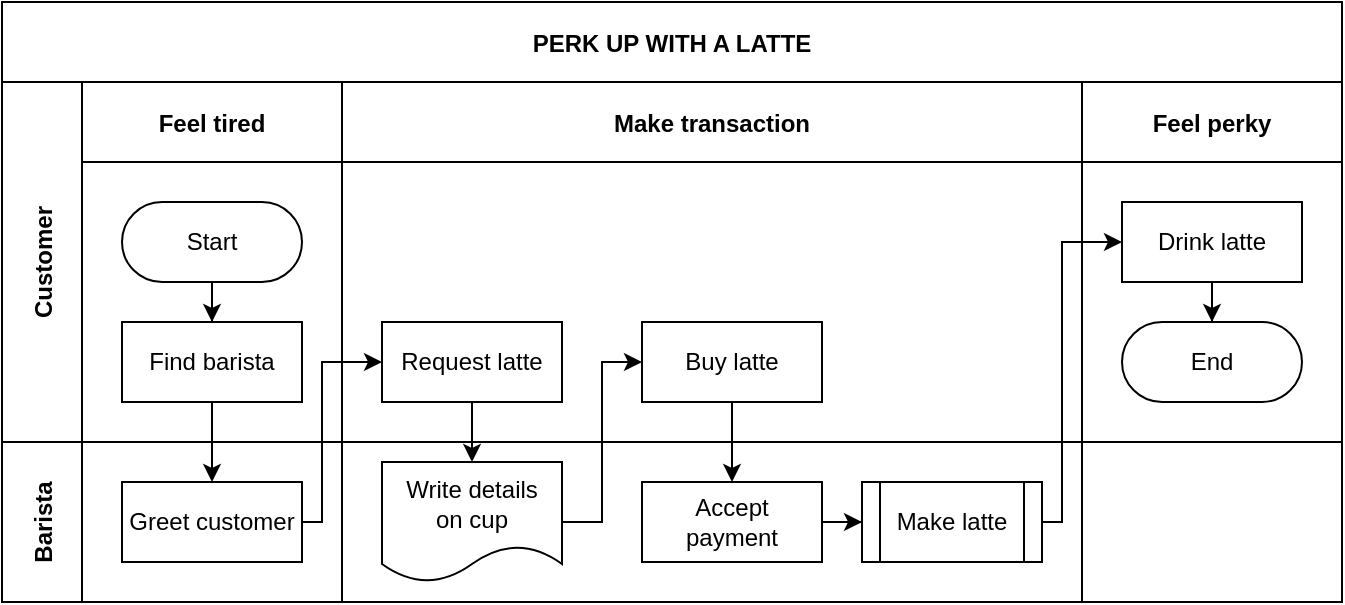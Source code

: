 <mxfile version="16.2.4" type="github" pages="6">
  <diagram id="kgpKYQtTHZ0yAKxKKP6v" name="Page-1">
    <mxGraphModel dx="946" dy="536" grid="1" gridSize="10" guides="1" tooltips="1" connect="1" arrows="1" fold="1" page="1" pageScale="1" pageWidth="850" pageHeight="1100" math="0" shadow="0">
      <root>
        <mxCell id="0" />
        <mxCell id="1" parent="0" />
        <mxCell id="3nuBFxr9cyL0pnOWT2aG-1" value="PERK UP WITH A LATTE" style="shape=table;childLayout=tableLayout;startSize=40;collapsible=0;recursiveResize=0;expand=0;fillColor=none;fontStyle=1" parent="1" vertex="1">
          <mxGeometry x="100" y="70" width="670" height="300" as="geometry" />
        </mxCell>
        <mxCell id="3nuBFxr9cyL0pnOWT2aG-2" value="" style="edgeStyle=orthogonalEdgeStyle;rounded=0;orthogonalLoop=1;jettySize=auto;html=1;" parent="3nuBFxr9cyL0pnOWT2aG-1" source="3nuBFxr9cyL0pnOWT2aG-7" target="3nuBFxr9cyL0pnOWT2aG-17" edge="1">
          <mxGeometry relative="1" as="geometry" />
        </mxCell>
        <mxCell id="3nuBFxr9cyL0pnOWT2aG-3" value="Customer" style="shape=tableRow;horizontal=0;swimlaneHead=0;swimlaneBody=0;top=0;left=0;bottom=0;right=0;fillColor=none;points=[[0,0.5],[1,0.5]];portConstraint=eastwest;startSize=40;collapsible=0;recursiveResize=0;expand=0;fontStyle=1;" parent="3nuBFxr9cyL0pnOWT2aG-1" vertex="1">
          <mxGeometry y="40" width="670" height="180" as="geometry" />
        </mxCell>
        <mxCell id="3nuBFxr9cyL0pnOWT2aG-4" value="Feel tired" style="swimlane;swimlaneHead=0;swimlaneBody=0;connectable=0;fillColor=none;startSize=40;collapsible=0;recursiveResize=0;expand=0;fontStyle=1;" parent="3nuBFxr9cyL0pnOWT2aG-3" vertex="1">
          <mxGeometry x="40" width="130" height="180" as="geometry" />
        </mxCell>
        <mxCell id="3nuBFxr9cyL0pnOWT2aG-5" style="edgeStyle=orthogonalEdgeStyle;rounded=0;orthogonalLoop=1;jettySize=auto;html=1;" parent="3nuBFxr9cyL0pnOWT2aG-4" source="3nuBFxr9cyL0pnOWT2aG-6" target="3nuBFxr9cyL0pnOWT2aG-7" edge="1">
          <mxGeometry relative="1" as="geometry" />
        </mxCell>
        <mxCell id="3nuBFxr9cyL0pnOWT2aG-6" value="Start" style="rounded=1;whiteSpace=wrap;html=1;arcSize=50;" parent="3nuBFxr9cyL0pnOWT2aG-4" vertex="1">
          <mxGeometry x="20" y="60" width="90" height="40" as="geometry" />
        </mxCell>
        <mxCell id="3nuBFxr9cyL0pnOWT2aG-7" value="Find barista" style="rounded=0;whiteSpace=wrap;html=1;" parent="3nuBFxr9cyL0pnOWT2aG-4" vertex="1">
          <mxGeometry x="20" y="120" width="90" height="40" as="geometry" />
        </mxCell>
        <mxCell id="3nuBFxr9cyL0pnOWT2aG-8" value="Make transaction" style="swimlane;swimlaneHead=0;swimlaneBody=0;connectable=0;fillColor=none;startSize=40;collapsible=0;recursiveResize=0;expand=0;fontStyle=1;" parent="3nuBFxr9cyL0pnOWT2aG-3" vertex="1">
          <mxGeometry x="170" width="370" height="180" as="geometry" />
        </mxCell>
        <mxCell id="3nuBFxr9cyL0pnOWT2aG-9" value="Request latte" style="rounded=0;whiteSpace=wrap;html=1;" parent="3nuBFxr9cyL0pnOWT2aG-8" vertex="1">
          <mxGeometry x="20" y="120" width="90" height="40" as="geometry" />
        </mxCell>
        <mxCell id="3nuBFxr9cyL0pnOWT2aG-10" value="Buy latte" style="rounded=0;whiteSpace=wrap;html=1;" parent="3nuBFxr9cyL0pnOWT2aG-8" vertex="1">
          <mxGeometry x="150" y="120" width="90" height="40" as="geometry" />
        </mxCell>
        <mxCell id="3nuBFxr9cyL0pnOWT2aG-11" value="Feel perky" style="swimlane;swimlaneHead=0;swimlaneBody=0;connectable=0;fillColor=none;startSize=40;collapsible=0;recursiveResize=0;expand=0;fontStyle=1;" parent="3nuBFxr9cyL0pnOWT2aG-3" vertex="1">
          <mxGeometry x="540" width="130" height="180" as="geometry" />
        </mxCell>
        <mxCell id="3nuBFxr9cyL0pnOWT2aG-12" style="edgeStyle=orthogonalEdgeStyle;rounded=0;orthogonalLoop=1;jettySize=auto;html=1;" parent="3nuBFxr9cyL0pnOWT2aG-11" source="3nuBFxr9cyL0pnOWT2aG-13" target="3nuBFxr9cyL0pnOWT2aG-14" edge="1">
          <mxGeometry relative="1" as="geometry" />
        </mxCell>
        <mxCell id="3nuBFxr9cyL0pnOWT2aG-13" value="Drink latte" style="rounded=0;whiteSpace=wrap;html=1;" parent="3nuBFxr9cyL0pnOWT2aG-11" vertex="1">
          <mxGeometry x="20" y="60" width="90" height="40" as="geometry" />
        </mxCell>
        <mxCell id="3nuBFxr9cyL0pnOWT2aG-14" value="End" style="rounded=1;whiteSpace=wrap;html=1;arcSize=50;" parent="3nuBFxr9cyL0pnOWT2aG-11" vertex="1">
          <mxGeometry x="20" y="120" width="90" height="40" as="geometry" />
        </mxCell>
        <mxCell id="3nuBFxr9cyL0pnOWT2aG-15" value="Barista" style="shape=tableRow;horizontal=0;swimlaneHead=0;swimlaneBody=0;top=0;left=0;bottom=0;right=0;fillColor=none;points=[[0,0.5],[1,0.5]];portConstraint=eastwest;startSize=40;collapsible=0;recursiveResize=0;expand=0;fontStyle=1;" parent="3nuBFxr9cyL0pnOWT2aG-1" vertex="1">
          <mxGeometry y="220" width="670" height="80" as="geometry" />
        </mxCell>
        <mxCell id="3nuBFxr9cyL0pnOWT2aG-16" value="" style="swimlane;swimlaneHead=0;swimlaneBody=0;connectable=0;fillColor=none;startSize=0;collapsible=0;recursiveResize=0;expand=0;fontStyle=1;" parent="3nuBFxr9cyL0pnOWT2aG-15" vertex="1">
          <mxGeometry x="40" width="130" height="80" as="geometry" />
        </mxCell>
        <mxCell id="3nuBFxr9cyL0pnOWT2aG-17" value="Greet customer" style="rounded=0;whiteSpace=wrap;html=1;" parent="3nuBFxr9cyL0pnOWT2aG-16" vertex="1">
          <mxGeometry x="20" y="20" width="90" height="40" as="geometry" />
        </mxCell>
        <mxCell id="3nuBFxr9cyL0pnOWT2aG-18" value="" style="swimlane;swimlaneHead=0;swimlaneBody=0;connectable=0;fillColor=none;startSize=0;collapsible=0;recursiveResize=0;expand=0;fontStyle=1;" parent="3nuBFxr9cyL0pnOWT2aG-15" vertex="1">
          <mxGeometry x="170" width="370" height="80" as="geometry" />
        </mxCell>
        <mxCell id="3nuBFxr9cyL0pnOWT2aG-19" value="" style="edgeStyle=orthogonalEdgeStyle;rounded=0;orthogonalLoop=1;jettySize=auto;html=1;" parent="3nuBFxr9cyL0pnOWT2aG-18" source="3nuBFxr9cyL0pnOWT2aG-20" target="3nuBFxr9cyL0pnOWT2aG-22" edge="1">
          <mxGeometry relative="1" as="geometry" />
        </mxCell>
        <mxCell id="3nuBFxr9cyL0pnOWT2aG-20" value="Accept&lt;br&gt;payment" style="rounded=0;whiteSpace=wrap;html=1;" parent="3nuBFxr9cyL0pnOWT2aG-18" vertex="1">
          <mxGeometry x="150" y="20" width="90" height="40" as="geometry" />
        </mxCell>
        <mxCell id="3nuBFxr9cyL0pnOWT2aG-21" value="Write details&lt;br&gt;on cup" style="shape=document;whiteSpace=wrap;html=1;boundedLbl=1;" parent="3nuBFxr9cyL0pnOWT2aG-18" vertex="1">
          <mxGeometry x="20" y="10" width="90" height="60" as="geometry" />
        </mxCell>
        <mxCell id="3nuBFxr9cyL0pnOWT2aG-22" value="Make latte" style="shape=process;whiteSpace=wrap;html=1;backgroundOutline=1;" parent="3nuBFxr9cyL0pnOWT2aG-18" vertex="1">
          <mxGeometry x="260" y="20" width="90" height="40" as="geometry" />
        </mxCell>
        <mxCell id="3nuBFxr9cyL0pnOWT2aG-23" value="" style="swimlane;swimlaneHead=0;swimlaneBody=0;connectable=0;fillColor=none;startSize=0;collapsible=0;recursiveResize=0;expand=0;fontStyle=1;" parent="3nuBFxr9cyL0pnOWT2aG-15" vertex="1">
          <mxGeometry x="540" width="130" height="80" as="geometry" />
        </mxCell>
        <mxCell id="3nuBFxr9cyL0pnOWT2aG-24" value="" style="edgeStyle=orthogonalEdgeStyle;rounded=0;orthogonalLoop=1;jettySize=auto;html=1;" parent="3nuBFxr9cyL0pnOWT2aG-1" source="3nuBFxr9cyL0pnOWT2aG-17" target="3nuBFxr9cyL0pnOWT2aG-9" edge="1">
          <mxGeometry relative="1" as="geometry">
            <Array as="points">
              <mxPoint x="160" y="260" />
              <mxPoint x="160" y="180" />
            </Array>
          </mxGeometry>
        </mxCell>
        <mxCell id="3nuBFxr9cyL0pnOWT2aG-25" value="" style="edgeStyle=orthogonalEdgeStyle;rounded=0;orthogonalLoop=1;jettySize=auto;html=1;" parent="3nuBFxr9cyL0pnOWT2aG-1" source="3nuBFxr9cyL0pnOWT2aG-9" target="3nuBFxr9cyL0pnOWT2aG-21" edge="1">
          <mxGeometry relative="1" as="geometry" />
        </mxCell>
        <mxCell id="3nuBFxr9cyL0pnOWT2aG-26" value="" style="edgeStyle=orthogonalEdgeStyle;rounded=0;orthogonalLoop=1;jettySize=auto;html=1;" parent="3nuBFxr9cyL0pnOWT2aG-1" source="3nuBFxr9cyL0pnOWT2aG-21" target="3nuBFxr9cyL0pnOWT2aG-10" edge="1">
          <mxGeometry relative="1" as="geometry">
            <Array as="points">
              <mxPoint x="300" y="260" />
              <mxPoint x="300" y="180" />
            </Array>
          </mxGeometry>
        </mxCell>
        <mxCell id="3nuBFxr9cyL0pnOWT2aG-27" value="" style="edgeStyle=orthogonalEdgeStyle;rounded=0;orthogonalLoop=1;jettySize=auto;html=1;" parent="3nuBFxr9cyL0pnOWT2aG-1" source="3nuBFxr9cyL0pnOWT2aG-10" target="3nuBFxr9cyL0pnOWT2aG-20" edge="1">
          <mxGeometry relative="1" as="geometry" />
        </mxCell>
        <mxCell id="3nuBFxr9cyL0pnOWT2aG-28" style="edgeStyle=orthogonalEdgeStyle;rounded=0;orthogonalLoop=1;jettySize=auto;html=1;" parent="3nuBFxr9cyL0pnOWT2aG-1" source="3nuBFxr9cyL0pnOWT2aG-22" target="3nuBFxr9cyL0pnOWT2aG-13" edge="1">
          <mxGeometry relative="1" as="geometry">
            <Array as="points">
              <mxPoint x="530" y="260" />
              <mxPoint x="530" y="120" />
            </Array>
          </mxGeometry>
        </mxCell>
      </root>
    </mxGraphModel>
  </diagram>
  <diagram name="规范" id="SyRUCdcgLsez32i61XSK">
    <mxGraphModel dx="946" dy="536" grid="1" gridSize="10" guides="1" tooltips="1" connect="1" arrows="1" fold="1" page="1" pageScale="1" pageWidth="850" pageHeight="1100" math="0" shadow="0">
      <root>
        <mxCell id="0" />
        <mxCell id="1" parent="0" />
        <mxCell id="ky_WHSMBgwkvsi_FG5FQ-76" value="" style="rounded=0;whiteSpace=wrap;html=1;fontFamily=Helvetica;fontSize=18;strokeColor=none;" parent="1" vertex="1">
          <mxGeometry x="130" y="180" width="860" height="930" as="geometry" />
        </mxCell>
        <mxCell id="cvnrj3POSUT27-5ZPpt_-4" value="" style="whiteSpace=wrap;html=1;strokeColor=none;strokeWidth=1;fillColor=#f5f5f5;fontSize=14;fontColor=#333333;" parent="1" vertex="1">
          <mxGeometry x="447.59" y="824" width="243.777" height="224.751" as="geometry" />
        </mxCell>
        <mxCell id="cvnrj3POSUT27-5ZPpt_-2" value="" style="whiteSpace=wrap;html=1;strokeColor=none;strokeWidth=1;fillColor=#f5f5f5;fontSize=14;fontColor=#333333;" parent="1" vertex="1">
          <mxGeometry x="184" y="825.249" width="243.777" height="224.751" as="geometry" />
        </mxCell>
        <mxCell id="cvnrj3POSUT27-5ZPpt_-3" value="" style="whiteSpace=wrap;html=1;strokeColor=none;strokeWidth=1;fillColor=#f5f5f5;fontSize=14;fontColor=#333333;" parent="1" vertex="1">
          <mxGeometry x="710.223" y="825.249" width="243.777" height="224.751" as="geometry" />
        </mxCell>
        <mxCell id="ky_WHSMBgwkvsi_FG5FQ-72" value="" style="whiteSpace=wrap;html=1;strokeColor=none;strokeWidth=1;fillColor=#ffe6cc;fontSize=14;opacity=50;" parent="1" vertex="1">
          <mxGeometry x="184" y="620" width="766" height="180" as="geometry" />
        </mxCell>
        <mxCell id="dKdSaXE48SgPbhcamS2K-32" value="" style="whiteSpace=wrap;html=1;strokeColor=none;strokeWidth=1;fillColor=#f5f5f5;fontSize=14;" parent="1" vertex="1">
          <mxGeometry x="184" y="280" width="166" height="320" as="geometry" />
        </mxCell>
        <mxCell id="ky_WHSMBgwkvsi_FG5FQ-9" value="" style="edgeStyle=orthogonalEdgeStyle;rounded=0;orthogonalLoop=1;jettySize=auto;html=1;fontFamily=Helvetica;fontSize=14;fontColor=default;" parent="1" source="ky_WHSMBgwkvsi_FG5FQ-4" target="ky_WHSMBgwkvsi_FG5FQ-8" edge="1">
          <mxGeometry relative="1" as="geometry" />
        </mxCell>
        <mxCell id="ky_WHSMBgwkvsi_FG5FQ-4" value="需求评审" style="html=1;whiteSpace=wrap;fillColor=#ffe6cc;appType=func;archiType=rounded;fontSize=14;container=0;direction=east;rounded=1;strokeColor=#d79b00;" parent="1" vertex="1">
          <mxGeometry x="217" y="360" width="100" height="30" as="geometry" />
        </mxCell>
        <mxCell id="ky_WHSMBgwkvsi_FG5FQ-11" value="" style="edgeStyle=orthogonalEdgeStyle;rounded=0;orthogonalLoop=1;jettySize=auto;html=1;fontFamily=Helvetica;fontSize=14;fontColor=default;" parent="1" source="ky_WHSMBgwkvsi_FG5FQ-8" target="ky_WHSMBgwkvsi_FG5FQ-10" edge="1">
          <mxGeometry relative="1" as="geometry" />
        </mxCell>
        <mxCell id="ky_WHSMBgwkvsi_FG5FQ-8" value="设计评审" style="html=1;whiteSpace=wrap;fillColor=#ffe6cc;appType=func;archiType=rounded;fontSize=14;container=0;direction=east;rounded=1;strokeColor=#d79b00;" parent="1" vertex="1">
          <mxGeometry x="217" y="420" width="100" height="30" as="geometry" />
        </mxCell>
        <mxCell id="ky_WHSMBgwkvsi_FG5FQ-13" value="" style="edgeStyle=orthogonalEdgeStyle;rounded=0;orthogonalLoop=1;jettySize=auto;html=1;fontFamily=Helvetica;fontSize=14;fontColor=default;" parent="1" source="ky_WHSMBgwkvsi_FG5FQ-10" target="ky_WHSMBgwkvsi_FG5FQ-12" edge="1">
          <mxGeometry relative="1" as="geometry" />
        </mxCell>
        <mxCell id="ky_WHSMBgwkvsi_FG5FQ-10" value="技术评审" style="html=1;whiteSpace=wrap;fillColor=#ffe6cc;appType=func;archiType=rounded;fontSize=14;container=0;direction=east;rounded=1;strokeColor=#d79b00;" parent="1" vertex="1">
          <mxGeometry x="217" y="480" width="100" height="30" as="geometry" />
        </mxCell>
        <mxCell id="ky_WHSMBgwkvsi_FG5FQ-12" value="测试用例评审" style="html=1;whiteSpace=wrap;fillColor=#ffe6cc;appType=func;archiType=rounded;fontSize=14;container=0;direction=east;rounded=1;strokeColor=#d79b00;" parent="1" vertex="1">
          <mxGeometry x="217" y="540" width="100" height="30" as="geometry" />
        </mxCell>
        <mxCell id="ky_WHSMBgwkvsi_FG5FQ-14" value="文档规范" style="html=1;whiteSpace=wrap;fillColor=#ffff88;appType=func;archiType=rounded;fontSize=14;container=0;direction=east;rounded=1;strokeColor=#36393d;" parent="1" vertex="1">
          <mxGeometry x="212" y="644" width="100" height="30" as="geometry" />
        </mxCell>
        <mxCell id="ky_WHSMBgwkvsi_FG5FQ-16" value="设计规范" style="html=1;whiteSpace=wrap;fillColor=#ffff88;appType=func;archiType=rounded;fontSize=14;container=0;direction=east;rounded=1;strokeColor=#36393d;" parent="1" vertex="1">
          <mxGeometry x="212" y="694" width="100" height="30" as="geometry" />
        </mxCell>
        <mxCell id="ky_WHSMBgwkvsi_FG5FQ-17" value="测试规范" style="html=1;whiteSpace=wrap;fillColor=#ffff88;appType=func;archiType=rounded;fontSize=14;container=0;direction=east;rounded=1;strokeColor=#36393d;" parent="1" vertex="1">
          <mxGeometry x="212" y="744" width="100" height="30" as="geometry" />
        </mxCell>
        <mxCell id="ky_WHSMBgwkvsi_FG5FQ-18" value="" style="whiteSpace=wrap;html=1;strokeColor=none;strokeWidth=1;fillColor=#f5f5f5;fontSize=14;" parent="1" vertex="1">
          <mxGeometry x="380" y="280" width="166" height="320" as="geometry" />
        </mxCell>
        <mxCell id="ky_WHSMBgwkvsi_FG5FQ-19" value="" style="edgeStyle=orthogonalEdgeStyle;rounded=0;orthogonalLoop=1;jettySize=auto;html=1;fontFamily=Helvetica;fontSize=14;fontColor=default;" parent="1" source="ky_WHSMBgwkvsi_FG5FQ-20" target="ky_WHSMBgwkvsi_FG5FQ-22" edge="1">
          <mxGeometry relative="1" as="geometry" />
        </mxCell>
        <mxCell id="ky_WHSMBgwkvsi_FG5FQ-20" value="创建项目" style="html=1;whiteSpace=wrap;fillColor=#dae8fc;appType=func;archiType=rounded;fontSize=14;container=0;direction=east;rounded=1;strokeColor=#6c8ebf;" parent="1" vertex="1">
          <mxGeometry x="413" y="360" width="100" height="30" as="geometry" />
        </mxCell>
        <mxCell id="ky_WHSMBgwkvsi_FG5FQ-21" value="" style="edgeStyle=orthogonalEdgeStyle;rounded=0;orthogonalLoop=1;jettySize=auto;html=1;fontFamily=Helvetica;fontSize=14;fontColor=default;" parent="1" source="ky_WHSMBgwkvsi_FG5FQ-22" target="ky_WHSMBgwkvsi_FG5FQ-24" edge="1">
          <mxGeometry relative="1" as="geometry" />
        </mxCell>
        <mxCell id="ky_WHSMBgwkvsi_FG5FQ-22" value="功能开发" style="html=1;whiteSpace=wrap;fillColor=#dae8fc;appType=func;archiType=rounded;fontSize=14;container=0;direction=east;rounded=1;strokeColor=#6c8ebf;" parent="1" vertex="1">
          <mxGeometry x="413" y="420" width="100" height="30" as="geometry" />
        </mxCell>
        <mxCell id="ky_WHSMBgwkvsi_FG5FQ-23" value="" style="edgeStyle=orthogonalEdgeStyle;rounded=0;orthogonalLoop=1;jettySize=auto;html=1;fontFamily=Helvetica;fontSize=14;fontColor=default;" parent="1" source="ky_WHSMBgwkvsi_FG5FQ-24" target="ky_WHSMBgwkvsi_FG5FQ-25" edge="1">
          <mxGeometry relative="1" as="geometry" />
        </mxCell>
        <mxCell id="ky_WHSMBgwkvsi_FG5FQ-24" value="接口联调" style="html=1;whiteSpace=wrap;fillColor=#dae8fc;appType=func;archiType=rounded;fontSize=14;container=0;direction=east;rounded=1;strokeColor=#6c8ebf;" parent="1" vertex="1">
          <mxGeometry x="413" y="480" width="100" height="30" as="geometry" />
        </mxCell>
        <mxCell id="ky_WHSMBgwkvsi_FG5FQ-25" value="自测" style="html=1;whiteSpace=wrap;fillColor=#dae8fc;appType=func;archiType=rounded;fontSize=14;container=0;direction=east;rounded=1;strokeColor=#6c8ebf;" parent="1" vertex="1">
          <mxGeometry x="413" y="540" width="100" height="30" as="geometry" />
        </mxCell>
        <mxCell id="ky_WHSMBgwkvsi_FG5FQ-26" value="" style="whiteSpace=wrap;html=1;strokeColor=none;strokeWidth=1;fillColor=#f5f5f5;fontSize=14;" parent="1" vertex="1">
          <mxGeometry x="580" y="280" width="166" height="320" as="geometry" />
        </mxCell>
        <mxCell id="ky_WHSMBgwkvsi_FG5FQ-27" value="" style="edgeStyle=orthogonalEdgeStyle;rounded=0;orthogonalLoop=1;jettySize=auto;html=1;fontFamily=Helvetica;fontSize=14;fontColor=default;" parent="1" source="ky_WHSMBgwkvsi_FG5FQ-28" target="ky_WHSMBgwkvsi_FG5FQ-30" edge="1">
          <mxGeometry relative="1" as="geometry" />
        </mxCell>
        <mxCell id="ky_WHSMBgwkvsi_FG5FQ-28" value="冒烟测试" style="html=1;whiteSpace=wrap;fillColor=#f8cecc;appType=func;archiType=rounded;fontSize=14;container=0;direction=east;rounded=1;strokeColor=#b85450;" parent="1" vertex="1">
          <mxGeometry x="613" y="360" width="100" height="30" as="geometry" />
        </mxCell>
        <mxCell id="ky_WHSMBgwkvsi_FG5FQ-29" value="" style="edgeStyle=orthogonalEdgeStyle;rounded=0;orthogonalLoop=1;jettySize=auto;html=1;fontFamily=Helvetica;fontSize=14;fontColor=default;" parent="1" source="ky_WHSMBgwkvsi_FG5FQ-30" target="ky_WHSMBgwkvsi_FG5FQ-32" edge="1">
          <mxGeometry relative="1" as="geometry" />
        </mxCell>
        <mxCell id="ky_WHSMBgwkvsi_FG5FQ-30" value="完整测试" style="html=1;whiteSpace=wrap;fillColor=#f8cecc;appType=func;archiType=rounded;fontSize=14;container=0;direction=east;rounded=1;strokeColor=#b85450;" parent="1" vertex="1">
          <mxGeometry x="613" y="420" width="100" height="30" as="geometry" />
        </mxCell>
        <mxCell id="ky_WHSMBgwkvsi_FG5FQ-31" value="" style="edgeStyle=orthogonalEdgeStyle;rounded=0;orthogonalLoop=1;jettySize=auto;html=1;fontFamily=Helvetica;fontSize=14;fontColor=default;" parent="1" source="ky_WHSMBgwkvsi_FG5FQ-32" target="ky_WHSMBgwkvsi_FG5FQ-33" edge="1">
          <mxGeometry relative="1" as="geometry" />
        </mxCell>
        <mxCell id="ky_WHSMBgwkvsi_FG5FQ-32" value="正式测试" style="html=1;whiteSpace=wrap;fillColor=#f8cecc;appType=func;archiType=rounded;fontSize=14;container=0;direction=east;rounded=1;strokeColor=#b85450;" parent="1" vertex="1">
          <mxGeometry x="613" y="480" width="100" height="30" as="geometry" />
        </mxCell>
        <mxCell id="ky_WHSMBgwkvsi_FG5FQ-33" value="Bug 验证" style="html=1;whiteSpace=wrap;fillColor=#f8cecc;appType=func;archiType=rounded;fontSize=14;container=0;direction=east;rounded=1;strokeColor=#b85450;" parent="1" vertex="1">
          <mxGeometry x="613" y="540" width="100" height="30" as="geometry" />
        </mxCell>
        <mxCell id="ky_WHSMBgwkvsi_FG5FQ-34" value="" style="whiteSpace=wrap;html=1;strokeColor=none;strokeWidth=1;fillColor=#f5f5f5;fontSize=14;" parent="1" vertex="1">
          <mxGeometry x="780" y="280" width="166" height="320" as="geometry" />
        </mxCell>
        <mxCell id="ky_WHSMBgwkvsi_FG5FQ-35" value="" style="edgeStyle=orthogonalEdgeStyle;rounded=0;orthogonalLoop=1;jettySize=auto;html=1;fontFamily=Helvetica;fontSize=14;fontColor=default;" parent="1" source="ky_WHSMBgwkvsi_FG5FQ-36" target="ky_WHSMBgwkvsi_FG5FQ-38" edge="1">
          <mxGeometry relative="1" as="geometry" />
        </mxCell>
        <mxCell id="ky_WHSMBgwkvsi_FG5FQ-36" value="产品验收" style="html=1;whiteSpace=wrap;fillColor=#d5e8d4;appType=func;archiType=rounded;fontSize=14;container=0;direction=east;rounded=1;strokeColor=#82b366;" parent="1" vertex="1">
          <mxGeometry x="813" y="360" width="100" height="30" as="geometry" />
        </mxCell>
        <mxCell id="ky_WHSMBgwkvsi_FG5FQ-37" value="" style="edgeStyle=orthogonalEdgeStyle;rounded=0;orthogonalLoop=1;jettySize=auto;html=1;fontFamily=Helvetica;fontSize=14;fontColor=default;" parent="1" source="ky_WHSMBgwkvsi_FG5FQ-38" target="ky_WHSMBgwkvsi_FG5FQ-40" edge="1">
          <mxGeometry relative="1" as="geometry" />
        </mxCell>
        <mxCell id="ky_WHSMBgwkvsi_FG5FQ-38" value="上线" style="html=1;whiteSpace=wrap;fillColor=#d5e8d4;appType=func;archiType=rounded;fontSize=14;container=0;direction=east;rounded=1;strokeColor=#82b366;" parent="1" vertex="1">
          <mxGeometry x="813" y="420" width="100" height="30" as="geometry" />
        </mxCell>
        <mxCell id="ky_WHSMBgwkvsi_FG5FQ-39" value="" style="edgeStyle=orthogonalEdgeStyle;rounded=0;orthogonalLoop=1;jettySize=auto;html=1;fontFamily=Helvetica;fontSize=14;fontColor=default;" parent="1" source="ky_WHSMBgwkvsi_FG5FQ-40" target="ky_WHSMBgwkvsi_FG5FQ-41" edge="1">
          <mxGeometry relative="1" as="geometry" />
        </mxCell>
        <mxCell id="ky_WHSMBgwkvsi_FG5FQ-40" value="线上监控" style="html=1;whiteSpace=wrap;fillColor=#d5e8d4;appType=func;archiType=rounded;fontSize=14;container=0;direction=east;rounded=1;strokeColor=#82b366;" parent="1" vertex="1">
          <mxGeometry x="813" y="480" width="100" height="30" as="geometry" />
        </mxCell>
        <mxCell id="ky_WHSMBgwkvsi_FG5FQ-41" value="项目复盘" style="html=1;whiteSpace=wrap;fillColor=#d5e8d4;appType=func;archiType=rounded;fontSize=14;container=0;direction=east;rounded=1;strokeColor=#82b366;" parent="1" vertex="1">
          <mxGeometry x="813" y="540" width="100" height="30" as="geometry" />
        </mxCell>
        <mxCell id="ky_WHSMBgwkvsi_FG5FQ-49" value="需求阶段" style="text;html=1;align=center;verticalAlign=middle;resizable=0;points=[];autosize=1;strokeColor=none;fillColor=none;fontSize=18;fontFamily=Helvetica;fontColor=default;" parent="1" vertex="1">
          <mxGeometry x="222" y="300" width="90" height="30" as="geometry" />
        </mxCell>
        <mxCell id="ky_WHSMBgwkvsi_FG5FQ-50" value="开发阶段" style="text;html=1;align=center;verticalAlign=middle;resizable=0;points=[];autosize=1;strokeColor=none;fillColor=none;fontSize=18;fontFamily=Helvetica;fontColor=default;" parent="1" vertex="1">
          <mxGeometry x="418" y="300" width="90" height="30" as="geometry" />
        </mxCell>
        <mxCell id="ky_WHSMBgwkvsi_FG5FQ-57" value="" style="shape=singleArrow;whiteSpace=wrap;html=1;fontFamily=Helvetica;fontSize=18;strokeColor=none;fillColor=#ffe6cc;arrowWidth=0.312;arrowSize=0.047;" parent="1" vertex="1">
          <mxGeometry x="210" y="210" width="730" height="40" as="geometry" />
        </mxCell>
        <mxCell id="ky_WHSMBgwkvsi_FG5FQ-63" value="提测阶段" style="text;html=1;align=center;verticalAlign=middle;resizable=0;points=[];autosize=1;strokeColor=none;fillColor=none;fontSize=18;fontFamily=Helvetica;fontColor=default;" parent="1" vertex="1">
          <mxGeometry x="618" y="300" width="90" height="30" as="geometry" />
        </mxCell>
        <mxCell id="ky_WHSMBgwkvsi_FG5FQ-64" value="项目规范" style="html=1;whiteSpace=wrap;fillColor=#ffff88;appType=func;archiType=rounded;fontSize=14;container=0;direction=east;rounded=1;strokeColor=#36393d;" parent="1" vertex="1">
          <mxGeometry x="413" y="644" width="100" height="30" as="geometry" />
        </mxCell>
        <mxCell id="ky_WHSMBgwkvsi_FG5FQ-65" value="开发规范" style="html=1;whiteSpace=wrap;fillColor=#ffff88;appType=func;archiType=rounded;fontSize=14;container=0;direction=east;rounded=1;strokeColor=#36393d;" parent="1" vertex="1">
          <mxGeometry x="413" y="694" width="100" height="30" as="geometry" />
        </mxCell>
        <mxCell id="ky_WHSMBgwkvsi_FG5FQ-66" value="接口规范" style="html=1;whiteSpace=wrap;fillColor=#ffff88;appType=func;archiType=rounded;fontSize=14;container=0;direction=east;rounded=1;strokeColor=#36393d;" parent="1" vertex="1">
          <mxGeometry x="413" y="744" width="100" height="30" as="geometry" />
        </mxCell>
        <mxCell id="ky_WHSMBgwkvsi_FG5FQ-67" value="上线阶段" style="text;html=1;align=center;verticalAlign=middle;resizable=0;points=[];autosize=1;strokeColor=none;fillColor=none;fontSize=18;fontFamily=Helvetica;fontColor=default;" parent="1" vertex="1">
          <mxGeometry x="818" y="300" width="90" height="30" as="geometry" />
        </mxCell>
        <mxCell id="ky_WHSMBgwkvsi_FG5FQ-68" value="提测规范" style="html=1;whiteSpace=wrap;fillColor=#ffff88;appType=func;archiType=rounded;fontSize=14;container=0;direction=east;rounded=1;strokeColor=#36393d;" parent="1" vertex="1">
          <mxGeometry x="612" y="644" width="100" height="30" as="geometry" />
        </mxCell>
        <mxCell id="ky_WHSMBgwkvsi_FG5FQ-70" value="Bug 跟踪规范" style="html=1;whiteSpace=wrap;fillColor=#ffff88;appType=func;archiType=rounded;fontSize=14;container=0;direction=east;rounded=1;strokeColor=#36393d;" parent="1" vertex="1">
          <mxGeometry x="612" y="694" width="100" height="30" as="geometry" />
        </mxCell>
        <mxCell id="ky_WHSMBgwkvsi_FG5FQ-71" value="提测规范" style="html=1;whiteSpace=wrap;fillColor=#ffff88;appType=func;archiType=rounded;fontSize=14;container=0;direction=east;rounded=1;strokeColor=#36393d;" parent="1" vertex="1">
          <mxGeometry x="612" y="744" width="100" height="30" as="geometry" />
        </mxCell>
        <mxCell id="ky_WHSMBgwkvsi_FG5FQ-73" value="验收规范" style="html=1;whiteSpace=wrap;fillColor=#ffff88;appType=func;archiType=rounded;fontSize=14;container=0;direction=east;rounded=1;strokeColor=#36393d;" parent="1" vertex="1">
          <mxGeometry x="810" y="644" width="100" height="30" as="geometry" />
        </mxCell>
        <mxCell id="ky_WHSMBgwkvsi_FG5FQ-74" value="上线规范" style="html=1;whiteSpace=wrap;fillColor=#ffff88;appType=func;archiType=rounded;fontSize=14;container=0;direction=east;rounded=1;strokeColor=#36393d;" parent="1" vertex="1">
          <mxGeometry x="810" y="695" width="100" height="30" as="geometry" />
        </mxCell>
        <mxCell id="ky_WHSMBgwkvsi_FG5FQ-75" value="监控规范" style="html=1;whiteSpace=wrap;fillColor=#ffff88;appType=func;archiType=rounded;fontSize=14;container=0;direction=east;rounded=1;strokeColor=#36393d;" parent="1" vertex="1">
          <mxGeometry x="810" y="744" width="100" height="30" as="geometry" />
        </mxCell>
        <mxCell id="cvnrj3POSUT27-5ZPpt_-5" value="文档规范" style="html=1;whiteSpace=wrap;fillColor=#ffff88;appType=func;archiType=rounded;fontSize=14;container=0;direction=east;rounded=1;strokeColor=#36393d;" parent="1" vertex="1">
          <mxGeometry x="200" y="849" width="100" height="30" as="geometry" />
        </mxCell>
        <mxCell id="cvnrj3POSUT27-5ZPpt_-6" value="设计规范" style="html=1;whiteSpace=wrap;fillColor=#ffff88;appType=func;archiType=rounded;fontSize=14;container=0;direction=east;rounded=1;strokeColor=#36393d;" parent="1" vertex="1">
          <mxGeometry x="212" y="899" width="100" height="30" as="geometry" />
        </mxCell>
        <mxCell id="cvnrj3POSUT27-5ZPpt_-7" value="测试规范" style="html=1;whiteSpace=wrap;fillColor=#ffff88;appType=func;archiType=rounded;fontSize=14;container=0;direction=east;rounded=1;strokeColor=#36393d;" parent="1" vertex="1">
          <mxGeometry x="212" y="949" width="100" height="30" as="geometry" />
        </mxCell>
        <mxCell id="cvnrj3POSUT27-5ZPpt_-9" value="开发规范" style="html=1;whiteSpace=wrap;fillColor=#ffff88;appType=func;archiType=rounded;fontSize=14;container=0;direction=east;rounded=1;strokeColor=#36393d;" parent="1" vertex="1">
          <mxGeometry x="317" y="849" width="100" height="30" as="geometry" />
        </mxCell>
        <mxCell id="cvnrj3POSUT27-5ZPpt_-10" value="接口规范" style="html=1;whiteSpace=wrap;fillColor=#ffff88;appType=func;archiType=rounded;fontSize=14;container=0;direction=east;rounded=1;strokeColor=#36393d;" parent="1" vertex="1">
          <mxGeometry x="413" y="949" width="100" height="30" as="geometry" />
        </mxCell>
        <mxCell id="cvnrj3POSUT27-5ZPpt_-11" value="提测规范" style="html=1;whiteSpace=wrap;fillColor=#ffff88;appType=func;archiType=rounded;fontSize=14;container=0;direction=east;rounded=1;strokeColor=#36393d;" parent="1" vertex="1">
          <mxGeometry x="612" y="849" width="100" height="30" as="geometry" />
        </mxCell>
        <mxCell id="cvnrj3POSUT27-5ZPpt_-12" value="Bug 跟踪规范" style="html=1;whiteSpace=wrap;fillColor=#ffff88;appType=func;archiType=rounded;fontSize=14;container=0;direction=east;rounded=1;strokeColor=#36393d;" parent="1" vertex="1">
          <mxGeometry x="612" y="899" width="100" height="30" as="geometry" />
        </mxCell>
        <mxCell id="cvnrj3POSUT27-5ZPpt_-13" value="提测规范" style="html=1;whiteSpace=wrap;fillColor=#ffff88;appType=func;archiType=rounded;fontSize=14;container=0;direction=east;rounded=1;strokeColor=#36393d;" parent="1" vertex="1">
          <mxGeometry x="612" y="949" width="100" height="30" as="geometry" />
        </mxCell>
        <mxCell id="cvnrj3POSUT27-5ZPpt_-14" value="验收规范" style="html=1;whiteSpace=wrap;fillColor=#ffff88;appType=func;archiType=rounded;fontSize=14;container=0;direction=east;rounded=1;strokeColor=#36393d;" parent="1" vertex="1">
          <mxGeometry x="810" y="849" width="100" height="30" as="geometry" />
        </mxCell>
        <mxCell id="cvnrj3POSUT27-5ZPpt_-15" value="上线规范" style="html=1;whiteSpace=wrap;fillColor=#ffff88;appType=func;archiType=rounded;fontSize=14;container=0;direction=east;rounded=1;strokeColor=#36393d;" parent="1" vertex="1">
          <mxGeometry x="810" y="900" width="100" height="30" as="geometry" />
        </mxCell>
        <mxCell id="cvnrj3POSUT27-5ZPpt_-16" value="监控规范" style="html=1;whiteSpace=wrap;fillColor=#ffff88;appType=func;archiType=rounded;fontSize=14;container=0;direction=east;rounded=1;strokeColor=#36393d;" parent="1" vertex="1">
          <mxGeometry x="810" y="949" width="100" height="30" as="geometry" />
        </mxCell>
      </root>
    </mxGraphModel>
  </diagram>
  <diagram name="Page-2" id="bj8GNZi8sZu2xVCnQADw">
    <mxGraphModel dx="946" dy="536" grid="1" gridSize="10" guides="1" tooltips="1" connect="1" arrows="1" fold="1" page="1" pageScale="1" pageWidth="827" pageHeight="1169" math="0" shadow="0">
      <root>
        <mxCell id="mgQO2qgt-JEhI4fyuWsK-0" />
        <mxCell id="mgQO2qgt-JEhI4fyuWsK-1" parent="mgQO2qgt-JEhI4fyuWsK-0" />
        <mxCell id="x_mdgePZLrcZ_iOCGJOY-24" value="" style="rounded=0;whiteSpace=wrap;html=1;fontFamily=Helvetica;fontSize=18;fillColor=#FFFFFF;strokeColor=none;" parent="mgQO2qgt-JEhI4fyuWsK-1" vertex="1">
          <mxGeometry x="120" y="580" width="900" height="410" as="geometry" />
        </mxCell>
        <mxCell id="x_mdgePZLrcZ_iOCGJOY-26" value="" style="rounded=0;whiteSpace=wrap;html=1;fontFamily=Helvetica;fontSize=18;strokeColor=none;fillColor=#f5f5f5;fontColor=#333333;" parent="mgQO2qgt-JEhI4fyuWsK-1" vertex="1">
          <mxGeometry x="590" y="670" width="359.69" height="230" as="geometry" />
        </mxCell>
        <mxCell id="x_mdgePZLrcZ_iOCGJOY-25" value="" style="rounded=0;whiteSpace=wrap;html=1;fontFamily=Helvetica;fontSize=18;strokeColor=none;fillColor=#f5f5f5;fontColor=#333333;" parent="mgQO2qgt-JEhI4fyuWsK-1" vertex="1">
          <mxGeometry x="190.31" y="670" width="359.69" height="230" as="geometry" />
        </mxCell>
        <mxCell id="lyeJaqUhQ3YJHS1Fhk0Y-17" value="UI 视觉不统一" style="html=1;whiteSpace=wrap;fillColor=#dae8fc;appType=func;archiType=rounded;fontSize=14;container=0;direction=east;rounded=1;strokeColor=#6c8ebf;" parent="mgQO2qgt-JEhI4fyuWsK-1" vertex="1">
          <mxGeometry x="376.288" y="746" width="140.385" height="30" as="geometry" />
        </mxCell>
        <mxCell id="lyeJaqUhQ3YJHS1Fhk0Y-14" value="基本规范不统一" style="html=1;whiteSpace=wrap;fillColor=#dae8fc;appType=func;archiType=rounded;fontSize=14;container=0;direction=east;rounded=1;strokeColor=#6c8ebf;" parent="mgQO2qgt-JEhI4fyuWsK-1" vertex="1">
          <mxGeometry x="221.865" y="746" width="140.385" height="30" as="geometry" />
        </mxCell>
        <mxCell id="x_mdgePZLrcZ_iOCGJOY-6" value="兼容性差异" style="html=1;whiteSpace=wrap;fillColor=#dae8fc;appType=func;archiType=rounded;fontSize=14;container=0;direction=east;rounded=1;strokeColor=#6c8ebf;" parent="mgQO2qgt-JEhI4fyuWsK-1" vertex="1">
          <mxGeometry x="376.134" y="791" width="140.385" height="30" as="geometry" />
        </mxCell>
        <mxCell id="x_mdgePZLrcZ_iOCGJOY-7" value="维护文档缺失" style="html=1;whiteSpace=wrap;fillColor=#dae8fc;appType=func;archiType=rounded;fontSize=14;container=0;direction=east;rounded=1;strokeColor=#6c8ebf;" parent="mgQO2qgt-JEhI4fyuWsK-1" vertex="1">
          <mxGeometry x="221.711" y="791" width="140.385" height="30" as="geometry" />
        </mxCell>
        <mxCell id="x_mdgePZLrcZ_iOCGJOY-4" value="..." style="html=1;whiteSpace=wrap;fillColor=#dae8fc;appType=func;archiType=rounded;fontSize=14;container=0;direction=east;rounded=1;strokeColor=#6c8ebf;" parent="mgQO2qgt-JEhI4fyuWsK-1" vertex="1">
          <mxGeometry x="376.288" y="837" width="140.385" height="30" as="geometry" />
        </mxCell>
        <mxCell id="x_mdgePZLrcZ_iOCGJOY-5" value="迭代混乱" style="html=1;whiteSpace=wrap;fillColor=#dae8fc;appType=func;archiType=rounded;fontSize=14;container=0;direction=east;rounded=1;strokeColor=#6c8ebf;" parent="mgQO2qgt-JEhI4fyuWsK-1" vertex="1">
          <mxGeometry x="221.711" y="837" width="140.385" height="30" as="geometry" />
        </mxCell>
        <mxCell id="x_mdgePZLrcZ_iOCGJOY-8" value="项目质量" style="text;html=1;align=center;verticalAlign=middle;resizable=0;points=[];autosize=1;strokeColor=none;fillColor=none;fontSize=18;fontFamily=Helvetica;fontColor=#333333;" parent="mgQO2qgt-JEhI4fyuWsK-1" vertex="1">
          <mxGeometry x="310.308" y="691" width="90" height="30" as="geometry" />
        </mxCell>
        <mxCell id="x_mdgePZLrcZ_iOCGJOY-15" value="重复造轮子" style="html=1;whiteSpace=wrap;fillColor=#dae8fc;appType=func;archiType=rounded;fontSize=14;container=0;direction=east;rounded=1;strokeColor=#6c8ebf;" parent="mgQO2qgt-JEhI4fyuWsK-1" vertex="1">
          <mxGeometry x="776.989" y="745" width="140.385" height="30" as="geometry" />
        </mxCell>
        <mxCell id="x_mdgePZLrcZ_iOCGJOY-16" value="技术栈不统一" style="html=1;whiteSpace=wrap;fillColor=#dae8fc;appType=func;archiType=rounded;fontSize=14;container=0;direction=east;rounded=1;strokeColor=#6c8ebf;" parent="mgQO2qgt-JEhI4fyuWsK-1" vertex="1">
          <mxGeometry x="622.566" y="745" width="140.385" height="30" as="geometry" />
        </mxCell>
        <mxCell id="x_mdgePZLrcZ_iOCGJOY-17" value="人为失误风险" style="html=1;whiteSpace=wrap;fillColor=#dae8fc;appType=func;archiType=rounded;fontSize=14;container=0;direction=east;rounded=1;strokeColor=#6c8ebf;" parent="mgQO2qgt-JEhI4fyuWsK-1" vertex="1">
          <mxGeometry x="776.834" y="790" width="140.385" height="30" as="geometry" />
        </mxCell>
        <mxCell id="x_mdgePZLrcZ_iOCGJOY-18" value="流程多且繁琐" style="html=1;whiteSpace=wrap;fillColor=#dae8fc;appType=func;archiType=rounded;fontSize=14;container=0;direction=east;rounded=1;strokeColor=#6c8ebf;" parent="mgQO2qgt-JEhI4fyuWsK-1" vertex="1">
          <mxGeometry x="622.411" y="790" width="140.385" height="30" as="geometry" />
        </mxCell>
        <mxCell id="x_mdgePZLrcZ_iOCGJOY-19" value="..." style="html=1;whiteSpace=wrap;fillColor=#dae8fc;appType=func;archiType=rounded;fontSize=14;container=0;direction=east;rounded=1;strokeColor=#6c8ebf;" parent="mgQO2qgt-JEhI4fyuWsK-1" vertex="1">
          <mxGeometry x="776.989" y="836" width="140.385" height="30" as="geometry" />
        </mxCell>
        <mxCell id="x_mdgePZLrcZ_iOCGJOY-20" value="缺少标准流程" style="html=1;whiteSpace=wrap;fillColor=#dae8fc;appType=func;archiType=rounded;fontSize=14;container=0;direction=east;rounded=1;strokeColor=#6c8ebf;" parent="mgQO2qgt-JEhI4fyuWsK-1" vertex="1">
          <mxGeometry x="622.411" y="836" width="140.385" height="30" as="geometry" />
        </mxCell>
        <mxCell id="x_mdgePZLrcZ_iOCGJOY-22" value="研发效率" style="text;html=1;align=center;verticalAlign=middle;resizable=0;points=[];autosize=1;strokeColor=none;fillColor=none;fontSize=18;fontFamily=Helvetica;fontColor=#333333;" parent="mgQO2qgt-JEhI4fyuWsK-1" vertex="1">
          <mxGeometry x="706.712" y="691" width="90" height="30" as="geometry" />
        </mxCell>
      </root>
    </mxGraphModel>
  </diagram>
  <diagram id="aaznOCP0F2wEHQ0h6y29" name="Page-4">
    <mxGraphModel dx="946" dy="536" grid="1" gridSize="10" guides="1" tooltips="1" connect="1" arrows="1" fold="1" page="1" pageScale="1" pageWidth="827" pageHeight="1169" math="0" shadow="0">
      <root>
        <mxCell id="EpPEDnobO3rQEi3ElNGw-0" />
        <mxCell id="EpPEDnobO3rQEi3ElNGw-1" parent="EpPEDnobO3rQEi3ElNGw-0" />
        <mxCell id="1PT6-mCa90RWqjCLjSSP-0" value="" style="rounded=0;whiteSpace=wrap;html=1;fontFamily=Helvetica;fontSize=18;fillColor=#FFFFFF;strokeColor=none;" vertex="1" parent="EpPEDnobO3rQEi3ElNGw-1">
          <mxGeometry x="120" y="580" width="900" height="410" as="geometry" />
        </mxCell>
        <mxCell id="1PT6-mCa90RWqjCLjSSP-1" value="" style="rounded=0;whiteSpace=wrap;html=1;fontFamily=Helvetica;fontSize=18;strokeColor=none;fillColor=#f5f5f5;fontColor=#333333;" vertex="1" parent="EpPEDnobO3rQEi3ElNGw-1">
          <mxGeometry x="590" y="670" width="359.69" height="230" as="geometry" />
        </mxCell>
        <mxCell id="1PT6-mCa90RWqjCLjSSP-2" value="" style="rounded=0;whiteSpace=wrap;html=1;fontFamily=Helvetica;fontSize=18;strokeColor=none;fillColor=#f5f5f5;fontColor=#333333;" vertex="1" parent="EpPEDnobO3rQEi3ElNGw-1">
          <mxGeometry x="190.31" y="670" width="359.69" height="230" as="geometry" />
        </mxCell>
        <mxCell id="1PT6-mCa90RWqjCLjSSP-3" value="UI 视觉不统一" style="html=1;whiteSpace=wrap;fillColor=#dae8fc;appType=func;archiType=rounded;fontSize=14;container=0;direction=east;rounded=1;strokeColor=#6c8ebf;" vertex="1" parent="EpPEDnobO3rQEi3ElNGw-1">
          <mxGeometry x="376.288" y="746" width="140.385" height="30" as="geometry" />
        </mxCell>
        <mxCell id="1PT6-mCa90RWqjCLjSSP-4" value="基本规范不统一" style="html=1;whiteSpace=wrap;fillColor=#dae8fc;appType=func;archiType=rounded;fontSize=14;container=0;direction=east;rounded=1;strokeColor=#6c8ebf;" vertex="1" parent="EpPEDnobO3rQEi3ElNGw-1">
          <mxGeometry x="221.865" y="746" width="140.385" height="30" as="geometry" />
        </mxCell>
        <mxCell id="1PT6-mCa90RWqjCLjSSP-5" value="兼容性差异" style="html=1;whiteSpace=wrap;fillColor=#dae8fc;appType=func;archiType=rounded;fontSize=14;container=0;direction=east;rounded=1;strokeColor=#6c8ebf;" vertex="1" parent="EpPEDnobO3rQEi3ElNGw-1">
          <mxGeometry x="376.134" y="791" width="140.385" height="30" as="geometry" />
        </mxCell>
        <mxCell id="1PT6-mCa90RWqjCLjSSP-6" value="维护文档缺失" style="html=1;whiteSpace=wrap;fillColor=#dae8fc;appType=func;archiType=rounded;fontSize=14;container=0;direction=east;rounded=1;strokeColor=#6c8ebf;" vertex="1" parent="EpPEDnobO3rQEi3ElNGw-1">
          <mxGeometry x="221.711" y="791" width="140.385" height="30" as="geometry" />
        </mxCell>
        <mxCell id="1PT6-mCa90RWqjCLjSSP-7" value="..." style="html=1;whiteSpace=wrap;fillColor=#dae8fc;appType=func;archiType=rounded;fontSize=14;container=0;direction=east;rounded=1;strokeColor=#6c8ebf;" vertex="1" parent="EpPEDnobO3rQEi3ElNGw-1">
          <mxGeometry x="376.288" y="837" width="140.385" height="30" as="geometry" />
        </mxCell>
        <mxCell id="1PT6-mCa90RWqjCLjSSP-8" value="迭代混乱" style="html=1;whiteSpace=wrap;fillColor=#dae8fc;appType=func;archiType=rounded;fontSize=14;container=0;direction=east;rounded=1;strokeColor=#6c8ebf;" vertex="1" parent="EpPEDnobO3rQEi3ElNGw-1">
          <mxGeometry x="221.711" y="837" width="140.385" height="30" as="geometry" />
        </mxCell>
        <mxCell id="1PT6-mCa90RWqjCLjSSP-9" value="项目质量" style="text;html=1;align=center;verticalAlign=middle;resizable=0;points=[];autosize=1;strokeColor=none;fillColor=none;fontSize=18;fontFamily=Helvetica;fontColor=#333333;" vertex="1" parent="EpPEDnobO3rQEi3ElNGw-1">
          <mxGeometry x="310.308" y="691" width="90" height="30" as="geometry" />
        </mxCell>
        <mxCell id="1PT6-mCa90RWqjCLjSSP-10" value="重复造轮子" style="html=1;whiteSpace=wrap;fillColor=#dae8fc;appType=func;archiType=rounded;fontSize=14;container=0;direction=east;rounded=1;strokeColor=#6c8ebf;" vertex="1" parent="EpPEDnobO3rQEi3ElNGw-1">
          <mxGeometry x="776.989" y="745" width="140.385" height="30" as="geometry" />
        </mxCell>
        <mxCell id="1PT6-mCa90RWqjCLjSSP-11" value="技术栈不统一" style="html=1;whiteSpace=wrap;fillColor=#dae8fc;appType=func;archiType=rounded;fontSize=14;container=0;direction=east;rounded=1;strokeColor=#6c8ebf;" vertex="1" parent="EpPEDnobO3rQEi3ElNGw-1">
          <mxGeometry x="622.566" y="745" width="140.385" height="30" as="geometry" />
        </mxCell>
        <mxCell id="1PT6-mCa90RWqjCLjSSP-12" value="人为失误风险" style="html=1;whiteSpace=wrap;fillColor=#dae8fc;appType=func;archiType=rounded;fontSize=14;container=0;direction=east;rounded=1;strokeColor=#6c8ebf;" vertex="1" parent="EpPEDnobO3rQEi3ElNGw-1">
          <mxGeometry x="776.834" y="790" width="140.385" height="30" as="geometry" />
        </mxCell>
        <mxCell id="1PT6-mCa90RWqjCLjSSP-13" value="流程多且繁琐" style="html=1;whiteSpace=wrap;fillColor=#dae8fc;appType=func;archiType=rounded;fontSize=14;container=0;direction=east;rounded=1;strokeColor=#6c8ebf;" vertex="1" parent="EpPEDnobO3rQEi3ElNGw-1">
          <mxGeometry x="622.411" y="790" width="140.385" height="30" as="geometry" />
        </mxCell>
        <mxCell id="1PT6-mCa90RWqjCLjSSP-14" value="..." style="html=1;whiteSpace=wrap;fillColor=#dae8fc;appType=func;archiType=rounded;fontSize=14;container=0;direction=east;rounded=1;strokeColor=#6c8ebf;" vertex="1" parent="EpPEDnobO3rQEi3ElNGw-1">
          <mxGeometry x="776.989" y="836" width="140.385" height="30" as="geometry" />
        </mxCell>
        <mxCell id="1PT6-mCa90RWqjCLjSSP-15" value="缺少标准流程" style="html=1;whiteSpace=wrap;fillColor=#dae8fc;appType=func;archiType=rounded;fontSize=14;container=0;direction=east;rounded=1;strokeColor=#6c8ebf;" vertex="1" parent="EpPEDnobO3rQEi3ElNGw-1">
          <mxGeometry x="622.411" y="836" width="140.385" height="30" as="geometry" />
        </mxCell>
        <mxCell id="1PT6-mCa90RWqjCLjSSP-16" value="研发效率" style="text;html=1;align=center;verticalAlign=middle;resizable=0;points=[];autosize=1;strokeColor=none;fillColor=none;fontSize=18;fontFamily=Helvetica;fontColor=#333333;" vertex="1" parent="EpPEDnobO3rQEi3ElNGw-1">
          <mxGeometry x="706.712" y="691" width="90" height="30" as="geometry" />
        </mxCell>
      </root>
    </mxGraphModel>
  </diagram>
  <diagram id="V2fguFRjoNOR4nlqCM9c" name="Page-5">
    <mxGraphModel dx="1773" dy="479" grid="1" gridSize="10" guides="1" tooltips="1" connect="1" arrows="1" fold="1" page="1" pageScale="1" pageWidth="827" pageHeight="1169" math="0" shadow="0">
      <root>
        <mxCell id="FMTKQXCTOTpJdDHpAnua-0" />
        <mxCell id="FMTKQXCTOTpJdDHpAnua-1" parent="FMTKQXCTOTpJdDHpAnua-0" />
        <mxCell id="FMTKQXCTOTpJdDHpAnua-2" value="" style="rounded=0;whiteSpace=wrap;html=1;fontFamily=Helvetica;fontSize=12;strokeColor=none;" vertex="1" parent="FMTKQXCTOTpJdDHpAnua-1">
          <mxGeometry x="-120" y="360" width="840" height="430" as="geometry" />
        </mxCell>
        <mxCell id="FMTKQXCTOTpJdDHpAnua-3" value="" style="rounded=0;whiteSpace=wrap;html=1;fontFamily=Helvetica;fontSize=12;fontColor=default;strokeColor=default;fillColor=#E6D0DE;opacity=50;" vertex="1" parent="FMTKQXCTOTpJdDHpAnua-1">
          <mxGeometry x="-7" y="455" width="130" height="296" as="geometry" />
        </mxCell>
        <mxCell id="FMTKQXCTOTpJdDHpAnua-4" value="" style="edgeStyle=orthogonalEdgeStyle;rounded=0;orthogonalLoop=1;jettySize=auto;html=1;fontFamily=Helvetica;fontSize=12;fontColor=default;" edge="1" parent="FMTKQXCTOTpJdDHpAnua-1" source="FMTKQXCTOTpJdDHpAnua-7" target="FMTKQXCTOTpJdDHpAnua-9">
          <mxGeometry relative="1" as="geometry" />
        </mxCell>
        <mxCell id="FMTKQXCTOTpJdDHpAnua-5" style="edgeStyle=orthogonalEdgeStyle;rounded=0;orthogonalLoop=1;jettySize=auto;html=1;entryX=0.5;entryY=0;entryDx=0;entryDy=0;fontFamily=Helvetica;fontSize=12;fontColor=default;" edge="1" parent="FMTKQXCTOTpJdDHpAnua-1" source="FMTKQXCTOTpJdDHpAnua-7" target="FMTKQXCTOTpJdDHpAnua-27">
          <mxGeometry relative="1" as="geometry" />
        </mxCell>
        <mxCell id="FMTKQXCTOTpJdDHpAnua-6" value="" style="edgeStyle=orthogonalEdgeStyle;rounded=0;orthogonalLoop=1;jettySize=auto;html=1;fontFamily=Helvetica;fontSize=12;fontColor=default;" edge="1" parent="FMTKQXCTOTpJdDHpAnua-1" source="FMTKQXCTOTpJdDHpAnua-7" target="FMTKQXCTOTpJdDHpAnua-32">
          <mxGeometry relative="1" as="geometry" />
        </mxCell>
        <mxCell id="FMTKQXCTOTpJdDHpAnua-7" value="创建项目文档" style="rounded=1;whiteSpace=wrap;html=1;fillColor=#dae8fc;strokeColor=#6c8ebf;" vertex="1" parent="FMTKQXCTOTpJdDHpAnua-1">
          <mxGeometry x="70" y="390" width="100" height="30" as="geometry" />
        </mxCell>
        <mxCell id="FMTKQXCTOTpJdDHpAnua-8" value="" style="edgeStyle=orthogonalEdgeStyle;rounded=0;orthogonalLoop=1;jettySize=auto;html=1;fontFamily=Helvetica;fontSize=12;fontColor=default;" edge="1" parent="FMTKQXCTOTpJdDHpAnua-1" source="FMTKQXCTOTpJdDHpAnua-9" target="FMTKQXCTOTpJdDHpAnua-11">
          <mxGeometry relative="1" as="geometry" />
        </mxCell>
        <mxCell id="FMTKQXCTOTpJdDHpAnua-9" value="创建 Git 仓库" style="rounded=1;whiteSpace=wrap;html=1;fillColor=#dae8fc;strokeColor=#6c8ebf;" vertex="1" parent="FMTKQXCTOTpJdDHpAnua-1">
          <mxGeometry x="130" y="470" width="100" height="30" as="geometry" />
        </mxCell>
        <mxCell id="FMTKQXCTOTpJdDHpAnua-10" value="" style="edgeStyle=orthogonalEdgeStyle;rounded=0;orthogonalLoop=1;jettySize=auto;html=1;fontFamily=Helvetica;fontSize=12;fontColor=default;" edge="1" parent="FMTKQXCTOTpJdDHpAnua-1" source="FMTKQXCTOTpJdDHpAnua-11" target="FMTKQXCTOTpJdDHpAnua-13">
          <mxGeometry relative="1" as="geometry" />
        </mxCell>
        <mxCell id="FMTKQXCTOTpJdDHpAnua-11" value="约定 Git 工作流" style="rounded=1;whiteSpace=wrap;html=1;fillColor=#dae8fc;strokeColor=#6c8ebf;" vertex="1" parent="FMTKQXCTOTpJdDHpAnua-1">
          <mxGeometry x="130" y="530" width="100" height="30" as="geometry" />
        </mxCell>
        <mxCell id="FMTKQXCTOTpJdDHpAnua-12" value="" style="edgeStyle=orthogonalEdgeStyle;rounded=0;orthogonalLoop=1;jettySize=auto;html=1;fontFamily=Helvetica;fontSize=12;fontColor=default;" edge="1" parent="FMTKQXCTOTpJdDHpAnua-1" source="FMTKQXCTOTpJdDHpAnua-13" target="FMTKQXCTOTpJdDHpAnua-15">
          <mxGeometry relative="1" as="geometry" />
        </mxCell>
        <mxCell id="FMTKQXCTOTpJdDHpAnua-13" value="约定分支规范" style="rounded=1;whiteSpace=wrap;html=1;fillColor=#fff2cc;strokeColor=#d6b656;" vertex="1" parent="FMTKQXCTOTpJdDHpAnua-1">
          <mxGeometry x="130" y="590" width="100" height="30" as="geometry" />
        </mxCell>
        <mxCell id="FMTKQXCTOTpJdDHpAnua-14" value="" style="edgeStyle=orthogonalEdgeStyle;rounded=0;orthogonalLoop=1;jettySize=auto;html=1;fontFamily=Helvetica;fontSize=12;fontColor=default;" edge="1" parent="FMTKQXCTOTpJdDHpAnua-1" source="FMTKQXCTOTpJdDHpAnua-15" target="FMTKQXCTOTpJdDHpAnua-16">
          <mxGeometry relative="1" as="geometry" />
        </mxCell>
        <mxCell id="FMTKQXCTOTpJdDHpAnua-15" value="约定版本规范" style="rounded=1;whiteSpace=wrap;html=1;fillColor=#fff2cc;strokeColor=#d6b656;" vertex="1" parent="FMTKQXCTOTpJdDHpAnua-1">
          <mxGeometry x="130" y="650" width="100" height="30" as="geometry" />
        </mxCell>
        <mxCell id="FMTKQXCTOTpJdDHpAnua-16" value="约定 commit 规范" style="rounded=1;whiteSpace=wrap;html=1;fillColor=#fff2cc;strokeColor=#d6b656;" vertex="1" parent="FMTKQXCTOTpJdDHpAnua-1">
          <mxGeometry x="130" y="710" width="100" height="30" as="geometry" />
        </mxCell>
        <mxCell id="FMTKQXCTOTpJdDHpAnua-17" value="" style="edgeStyle=orthogonalEdgeStyle;rounded=0;orthogonalLoop=1;jettySize=auto;html=1;fontFamily=Helvetica;fontSize=12;fontColor=default;" edge="1" parent="FMTKQXCTOTpJdDHpAnua-1" source="FMTKQXCTOTpJdDHpAnua-18" target="FMTKQXCTOTpJdDHpAnua-20">
          <mxGeometry relative="1" as="geometry" />
        </mxCell>
        <mxCell id="FMTKQXCTOTpJdDHpAnua-18" value="约定技术选型规范" style="rounded=1;whiteSpace=wrap;html=1;fillColor=#fff2cc;strokeColor=#d6b656;" vertex="1" parent="FMTKQXCTOTpJdDHpAnua-1">
          <mxGeometry x="280" y="470" width="100" height="30" as="geometry" />
        </mxCell>
        <mxCell id="FMTKQXCTOTpJdDHpAnua-19" value="" style="edgeStyle=orthogonalEdgeStyle;rounded=0;orthogonalLoop=1;jettySize=auto;html=1;fontFamily=Helvetica;fontSize=12;fontColor=default;" edge="1" parent="FMTKQXCTOTpJdDHpAnua-1" source="FMTKQXCTOTpJdDHpAnua-20" target="FMTKQXCTOTpJdDHpAnua-22">
          <mxGeometry relative="1" as="geometry" />
        </mxCell>
        <mxCell id="FMTKQXCTOTpJdDHpAnua-20" value="技术选型" style="rounded=1;whiteSpace=wrap;html=1;fillColor=#dae8fc;strokeColor=#6c8ebf;" vertex="1" parent="FMTKQXCTOTpJdDHpAnua-1">
          <mxGeometry x="280" y="530" width="100" height="30" as="geometry" />
        </mxCell>
        <mxCell id="FMTKQXCTOTpJdDHpAnua-21" value="" style="edgeStyle=orthogonalEdgeStyle;rounded=0;orthogonalLoop=1;jettySize=auto;html=1;fontFamily=Helvetica;fontSize=12;fontColor=default;" edge="1" parent="FMTKQXCTOTpJdDHpAnua-1" source="FMTKQXCTOTpJdDHpAnua-22" target="FMTKQXCTOTpJdDHpAnua-24">
          <mxGeometry relative="1" as="geometry" />
        </mxCell>
        <mxCell id="FMTKQXCTOTpJdDHpAnua-22" value="脚手架初始化项目" style="rounded=1;whiteSpace=wrap;html=1;fillColor=#dae8fc;strokeColor=#6c8ebf;" vertex="1" parent="FMTKQXCTOTpJdDHpAnua-1">
          <mxGeometry x="280" y="590" width="100" height="30" as="geometry" />
        </mxCell>
        <mxCell id="FMTKQXCTOTpJdDHpAnua-23" value="" style="edgeStyle=orthogonalEdgeStyle;rounded=0;orthogonalLoop=1;jettySize=auto;html=1;fontFamily=Helvetica;fontSize=12;fontColor=default;" edge="1" parent="FMTKQXCTOTpJdDHpAnua-1" source="FMTKQXCTOTpJdDHpAnua-24" target="FMTKQXCTOTpJdDHpAnua-25">
          <mxGeometry relative="1" as="geometry" />
        </mxCell>
        <mxCell id="FMTKQXCTOTpJdDHpAnua-24" value="约定编码规范" style="rounded=1;whiteSpace=wrap;html=1;fillColor=#fff2cc;strokeColor=#d6b656;" vertex="1" parent="FMTKQXCTOTpJdDHpAnua-1">
          <mxGeometry x="280" y="650" width="100" height="30" as="geometry" />
        </mxCell>
        <mxCell id="FMTKQXCTOTpJdDHpAnua-25" value="约定项目&lt;br&gt;目录组织规范" style="rounded=1;whiteSpace=wrap;html=1;fillColor=#fff2cc;strokeColor=#d6b656;" vertex="1" parent="FMTKQXCTOTpJdDHpAnua-1">
          <mxGeometry x="280" y="710" width="100" height="30" as="geometry" />
        </mxCell>
        <mxCell id="FMTKQXCTOTpJdDHpAnua-26" value="" style="edgeStyle=orthogonalEdgeStyle;rounded=0;orthogonalLoop=1;jettySize=auto;html=1;fontFamily=Helvetica;fontSize=12;fontColor=default;" edge="1" parent="FMTKQXCTOTpJdDHpAnua-1" source="FMTKQXCTOTpJdDHpAnua-27" target="FMTKQXCTOTpJdDHpAnua-29">
          <mxGeometry relative="1" as="geometry" />
        </mxCell>
        <mxCell id="FMTKQXCTOTpJdDHpAnua-27" value="约定接口规范" style="rounded=1;whiteSpace=wrap;html=1;fillColor=#fff2cc;strokeColor=#d6b656;" vertex="1" parent="FMTKQXCTOTpJdDHpAnua-1">
          <mxGeometry x="10" y="470" width="100" height="30" as="geometry" />
        </mxCell>
        <mxCell id="FMTKQXCTOTpJdDHpAnua-28" value="" style="edgeStyle=orthogonalEdgeStyle;rounded=0;orthogonalLoop=1;jettySize=auto;html=1;fontFamily=Helvetica;fontSize=12;fontColor=default;" edge="1" parent="FMTKQXCTOTpJdDHpAnua-1" source="FMTKQXCTOTpJdDHpAnua-29" target="FMTKQXCTOTpJdDHpAnua-34">
          <mxGeometry relative="1" as="geometry" />
        </mxCell>
        <mxCell id="FMTKQXCTOTpJdDHpAnua-29" value="约定 UI 设计规范" style="rounded=1;whiteSpace=wrap;html=1;fillColor=#fff2cc;strokeColor=#d6b656;" vertex="1" parent="FMTKQXCTOTpJdDHpAnua-1">
          <mxGeometry x="10" y="530" width="100" height="30" as="geometry" />
        </mxCell>
        <mxCell id="FMTKQXCTOTpJdDHpAnua-30" style="edgeStyle=orthogonalEdgeStyle;rounded=0;orthogonalLoop=1;jettySize=auto;html=1;entryX=0.5;entryY=0;entryDx=0;entryDy=0;fontFamily=Helvetica;fontSize=12;fontColor=default;" edge="1" parent="FMTKQXCTOTpJdDHpAnua-1" source="FMTKQXCTOTpJdDHpAnua-32" target="FMTKQXCTOTpJdDHpAnua-18">
          <mxGeometry relative="1" as="geometry" />
        </mxCell>
        <mxCell id="FMTKQXCTOTpJdDHpAnua-31" value="" style="edgeStyle=orthogonalEdgeStyle;rounded=0;orthogonalLoop=1;jettySize=auto;html=1;fontFamily=Helvetica;fontSize=12;fontColor=default;" edge="1" parent="FMTKQXCTOTpJdDHpAnua-1" source="FMTKQXCTOTpJdDHpAnua-32" target="FMTKQXCTOTpJdDHpAnua-37">
          <mxGeometry relative="1" as="geometry" />
        </mxCell>
        <mxCell id="FMTKQXCTOTpJdDHpAnua-32" value="创建项目" style="rounded=1;whiteSpace=wrap;html=1;fillColor=#dae8fc;strokeColor=#6c8ebf;" vertex="1" parent="FMTKQXCTOTpJdDHpAnua-1">
          <mxGeometry x="280" y="390" width="100" height="30" as="geometry" />
        </mxCell>
        <mxCell id="FMTKQXCTOTpJdDHpAnua-33" style="edgeStyle=orthogonalEdgeStyle;rounded=0;orthogonalLoop=1;jettySize=auto;html=1;entryX=0.5;entryY=0;entryDx=0;entryDy=0;fontFamily=Helvetica;fontSize=12;fontColor=default;" edge="1" parent="FMTKQXCTOTpJdDHpAnua-1" source="FMTKQXCTOTpJdDHpAnua-34" target="FMTKQXCTOTpJdDHpAnua-50">
          <mxGeometry relative="1" as="geometry" />
        </mxCell>
        <mxCell id="FMTKQXCTOTpJdDHpAnua-34" value="约定浏览器&lt;br&gt;兼容规范" style="rounded=1;whiteSpace=wrap;html=1;fillColor=#fff2cc;strokeColor=#d6b656;" vertex="1" parent="FMTKQXCTOTpJdDHpAnua-1">
          <mxGeometry x="10" y="590" width="100" height="30" as="geometry" />
        </mxCell>
        <mxCell id="FMTKQXCTOTpJdDHpAnua-35" value="" style="edgeStyle=orthogonalEdgeStyle;rounded=0;orthogonalLoop=1;jettySize=auto;html=1;fontFamily=Helvetica;fontSize=12;fontColor=default;" edge="1" parent="FMTKQXCTOTpJdDHpAnua-1" source="FMTKQXCTOTpJdDHpAnua-37" target="FMTKQXCTOTpJdDHpAnua-39">
          <mxGeometry relative="1" as="geometry" />
        </mxCell>
        <mxCell id="FMTKQXCTOTpJdDHpAnua-36" value="" style="edgeStyle=orthogonalEdgeStyle;rounded=0;orthogonalLoop=1;jettySize=auto;html=1;fontFamily=Helvetica;fontSize=12;fontColor=default;" edge="1" parent="FMTKQXCTOTpJdDHpAnua-1" source="FMTKQXCTOTpJdDHpAnua-37" target="FMTKQXCTOTpJdDHpAnua-45">
          <mxGeometry relative="1" as="geometry" />
        </mxCell>
        <mxCell id="FMTKQXCTOTpJdDHpAnua-37" value="开发功能" style="rounded=1;whiteSpace=wrap;html=1;fillColor=#dae8fc;strokeColor=#6c8ebf;" vertex="1" parent="FMTKQXCTOTpJdDHpAnua-1">
          <mxGeometry x="440" y="390" width="100" height="30" as="geometry" />
        </mxCell>
        <mxCell id="FMTKQXCTOTpJdDHpAnua-38" value="" style="edgeStyle=orthogonalEdgeStyle;rounded=0;orthogonalLoop=1;jettySize=auto;html=1;fontFamily=Helvetica;fontSize=12;fontColor=default;" edge="1" parent="FMTKQXCTOTpJdDHpAnua-1" source="FMTKQXCTOTpJdDHpAnua-39" target="FMTKQXCTOTpJdDHpAnua-41">
          <mxGeometry relative="1" as="geometry" />
        </mxCell>
        <mxCell id="FMTKQXCTOTpJdDHpAnua-39" value="checkout&lt;br&gt;功能分支" style="rounded=1;whiteSpace=wrap;html=1;fillColor=#dae8fc;strokeColor=#6c8ebf;" vertex="1" parent="FMTKQXCTOTpJdDHpAnua-1">
          <mxGeometry x="440" y="470" width="100" height="30" as="geometry" />
        </mxCell>
        <mxCell id="FMTKQXCTOTpJdDHpAnua-40" value="" style="edgeStyle=orthogonalEdgeStyle;rounded=0;orthogonalLoop=1;jettySize=auto;html=1;fontFamily=Helvetica;fontSize=12;fontColor=default;" edge="1" parent="FMTKQXCTOTpJdDHpAnua-1" source="FMTKQXCTOTpJdDHpAnua-41" target="FMTKQXCTOTpJdDHpAnua-43">
          <mxGeometry relative="1" as="geometry" />
        </mxCell>
        <mxCell id="FMTKQXCTOTpJdDHpAnua-41" value="编码" style="rounded=1;whiteSpace=wrap;html=1;fillColor=#dae8fc;strokeColor=#6c8ebf;" vertex="1" parent="FMTKQXCTOTpJdDHpAnua-1">
          <mxGeometry x="440" y="530" width="100" height="30" as="geometry" />
        </mxCell>
        <mxCell id="FMTKQXCTOTpJdDHpAnua-42" value="" style="edgeStyle=orthogonalEdgeStyle;rounded=0;orthogonalLoop=1;jettySize=auto;html=1;fontFamily=Helvetica;fontSize=12;fontColor=default;" edge="1" parent="FMTKQXCTOTpJdDHpAnua-1" source="FMTKQXCTOTpJdDHpAnua-43" target="FMTKQXCTOTpJdDHpAnua-47">
          <mxGeometry relative="1" as="geometry" />
        </mxCell>
        <mxCell id="FMTKQXCTOTpJdDHpAnua-43" value="联调" style="rounded=1;whiteSpace=wrap;html=1;fillColor=#dae8fc;strokeColor=#6c8ebf;" vertex="1" parent="FMTKQXCTOTpJdDHpAnua-1">
          <mxGeometry x="440" y="590" width="100" height="30" as="geometry" />
        </mxCell>
        <mxCell id="FMTKQXCTOTpJdDHpAnua-44" value="" style="edgeStyle=orthogonalEdgeStyle;rounded=0;orthogonalLoop=1;jettySize=auto;html=1;fontFamily=Helvetica;fontSize=12;fontColor=default;" edge="1" parent="FMTKQXCTOTpJdDHpAnua-1" source="FMTKQXCTOTpJdDHpAnua-45" target="FMTKQXCTOTpJdDHpAnua-53">
          <mxGeometry relative="1" as="geometry" />
        </mxCell>
        <mxCell id="FMTKQXCTOTpJdDHpAnua-45" value="发布功能" style="rounded=1;whiteSpace=wrap;html=1;fillColor=#dae8fc;strokeColor=#6c8ebf;" vertex="1" parent="FMTKQXCTOTpJdDHpAnua-1">
          <mxGeometry x="590" y="390" width="100" height="30" as="geometry" />
        </mxCell>
        <mxCell id="FMTKQXCTOTpJdDHpAnua-46" value="" style="edgeStyle=orthogonalEdgeStyle;rounded=0;orthogonalLoop=1;jettySize=auto;html=1;fontFamily=Helvetica;fontSize=12;fontColor=default;" edge="1" parent="FMTKQXCTOTpJdDHpAnua-1" source="FMTKQXCTOTpJdDHpAnua-47" target="FMTKQXCTOTpJdDHpAnua-48">
          <mxGeometry relative="1" as="geometry" />
        </mxCell>
        <mxCell id="FMTKQXCTOTpJdDHpAnua-47" value="定期提交 MR" style="rounded=1;whiteSpace=wrap;html=1;fillColor=#dae8fc;strokeColor=#6c8ebf;" vertex="1" parent="FMTKQXCTOTpJdDHpAnua-1">
          <mxGeometry x="440" y="650" width="100" height="30" as="geometry" />
        </mxCell>
        <mxCell id="FMTKQXCTOTpJdDHpAnua-48" value="CodeReview" style="rounded=1;whiteSpace=wrap;html=1;fillColor=#dae8fc;strokeColor=#6c8ebf;" vertex="1" parent="FMTKQXCTOTpJdDHpAnua-1">
          <mxGeometry x="440" y="710" width="100" height="30" as="geometry" />
        </mxCell>
        <mxCell id="FMTKQXCTOTpJdDHpAnua-49" value="" style="edgeStyle=orthogonalEdgeStyle;rounded=0;orthogonalLoop=1;jettySize=auto;html=1;fontFamily=Helvetica;fontSize=12;fontColor=default;" edge="1" parent="FMTKQXCTOTpJdDHpAnua-1" source="FMTKQXCTOTpJdDHpAnua-50" target="FMTKQXCTOTpJdDHpAnua-51">
          <mxGeometry relative="1" as="geometry" />
        </mxCell>
        <mxCell id="FMTKQXCTOTpJdDHpAnua-50" value="约定构建规范" style="rounded=1;whiteSpace=wrap;html=1;fillColor=#fff2cc;strokeColor=#d6b656;" vertex="1" parent="FMTKQXCTOTpJdDHpAnua-1">
          <mxGeometry x="10" y="650" width="100" height="30" as="geometry" />
        </mxCell>
        <mxCell id="FMTKQXCTOTpJdDHpAnua-51" value="约定部署规范" style="rounded=1;whiteSpace=wrap;html=1;fillColor=#fff2cc;strokeColor=#d6b656;" vertex="1" parent="FMTKQXCTOTpJdDHpAnua-1">
          <mxGeometry x="10" y="710" width="100" height="30" as="geometry" />
        </mxCell>
        <mxCell id="FMTKQXCTOTpJdDHpAnua-52" value="" style="edgeStyle=orthogonalEdgeStyle;rounded=0;orthogonalLoop=1;jettySize=auto;html=1;fontFamily=Helvetica;fontSize=12;fontColor=default;" edge="1" parent="FMTKQXCTOTpJdDHpAnua-1" source="FMTKQXCTOTpJdDHpAnua-53" target="FMTKQXCTOTpJdDHpAnua-55">
          <mxGeometry relative="1" as="geometry" />
        </mxCell>
        <mxCell id="FMTKQXCTOTpJdDHpAnua-53" value="CI / CD" style="rounded=1;whiteSpace=wrap;html=1;fillColor=#f8cecc;strokeColor=#b85450;" vertex="1" parent="FMTKQXCTOTpJdDHpAnua-1">
          <mxGeometry x="590" y="470" width="100" height="30" as="geometry" />
        </mxCell>
        <mxCell id="FMTKQXCTOTpJdDHpAnua-54" value="" style="edgeStyle=orthogonalEdgeStyle;rounded=0;orthogonalLoop=1;jettySize=auto;html=1;fontFamily=Helvetica;fontSize=12;fontColor=default;" edge="1" parent="FMTKQXCTOTpJdDHpAnua-1" source="FMTKQXCTOTpJdDHpAnua-55" target="FMTKQXCTOTpJdDHpAnua-58">
          <mxGeometry relative="1" as="geometry" />
        </mxCell>
        <mxCell id="FMTKQXCTOTpJdDHpAnua-55" value="提测 / 验收" style="rounded=1;whiteSpace=wrap;html=1;fillColor=#f8cecc;strokeColor=#b85450;" vertex="1" parent="FMTKQXCTOTpJdDHpAnua-1">
          <mxGeometry x="590" y="530" width="100" height="30" as="geometry" />
        </mxCell>
        <mxCell id="FMTKQXCTOTpJdDHpAnua-56" style="edgeStyle=orthogonalEdgeStyle;rounded=0;orthogonalLoop=1;jettySize=auto;html=1;entryX=0;entryY=0.5;entryDx=0;entryDy=0;fontFamily=Helvetica;fontSize=12;fontColor=default;" edge="1" parent="FMTKQXCTOTpJdDHpAnua-1" source="FMTKQXCTOTpJdDHpAnua-57" target="FMTKQXCTOTpJdDHpAnua-7">
          <mxGeometry relative="1" as="geometry" />
        </mxCell>
        <mxCell id="FMTKQXCTOTpJdDHpAnua-57" value="分析需求" style="rounded=1;whiteSpace=wrap;html=1;fillColor=#dae8fc;strokeColor=#6c8ebf;" vertex="1" parent="FMTKQXCTOTpJdDHpAnua-1">
          <mxGeometry x="-100" y="390" width="100" height="30" as="geometry" />
        </mxCell>
        <mxCell id="FMTKQXCTOTpJdDHpAnua-58" value="线上监控" style="rounded=1;whiteSpace=wrap;html=1;fillColor=#f8cecc;strokeColor=#b85450;" vertex="1" parent="FMTKQXCTOTpJdDHpAnua-1">
          <mxGeometry x="590" y="590" width="100" height="30" as="geometry" />
        </mxCell>
      </root>
    </mxGraphModel>
  </diagram>
  <diagram id="A0rEScHA6l4eYcjQZMJr" name="Page-6">
    <mxGraphModel dx="946" dy="536" grid="1" gridSize="10" guides="1" tooltips="1" connect="1" arrows="1" fold="1" page="1" pageScale="1" pageWidth="827" pageHeight="1169" math="0" shadow="0">
      <root>
        <mxCell id="Ayx5jtemEH8pQ_fCkfWB-0" />
        <mxCell id="Ayx5jtemEH8pQ_fCkfWB-1" parent="Ayx5jtemEH8pQ_fCkfWB-0" />
        <mxCell id="Ayx5jtemEH8pQ_fCkfWB-2" value="" style="rounded=0;whiteSpace=wrap;html=1;fontFamily=Helvetica;fontSize=12;strokeColor=#d6b656;fillColor=#fff2cc;" vertex="1" parent="Ayx5jtemEH8pQ_fCkfWB-1">
          <mxGeometry x="60" y="110" width="560" height="190" as="geometry" />
        </mxCell>
        <mxCell id="Ayx5jtemEH8pQ_fCkfWB-3" value="Git 分支规范" style="rounded=1;whiteSpace=wrap;html=1;" vertex="1" parent="Ayx5jtemEH8pQ_fCkfWB-1">
          <mxGeometry x="140" y="140" width="100" height="30" as="geometry" />
        </mxCell>
        <mxCell id="Ayx5jtemEH8pQ_fCkfWB-4" value="版本控制规范" style="rounded=1;whiteSpace=wrap;html=1;" vertex="1" parent="Ayx5jtemEH8pQ_fCkfWB-1">
          <mxGeometry x="140" y="190" width="100" height="30" as="geometry" />
        </mxCell>
        <mxCell id="Ayx5jtemEH8pQ_fCkfWB-5" value="Commit 规范" style="rounded=1;whiteSpace=wrap;html=1;" vertex="1" parent="Ayx5jtemEH8pQ_fCkfWB-1">
          <mxGeometry x="140" y="240" width="100" height="30" as="geometry" />
        </mxCell>
        <mxCell id="Ayx5jtemEH8pQ_fCkfWB-6" value="UI 视觉规范" style="rounded=1;whiteSpace=wrap;html=1;" vertex="1" parent="Ayx5jtemEH8pQ_fCkfWB-1">
          <mxGeometry x="260" y="240" width="100" height="30" as="geometry" />
        </mxCell>
        <mxCell id="Ayx5jtemEH8pQ_fCkfWB-7" value="接口规范" style="rounded=1;whiteSpace=wrap;html=1;" vertex="1" parent="Ayx5jtemEH8pQ_fCkfWB-1">
          <mxGeometry x="260" y="190" width="100" height="30" as="geometry" />
        </mxCell>
        <mxCell id="Ayx5jtemEH8pQ_fCkfWB-8" value="浏览器兼容规范" style="rounded=1;whiteSpace=wrap;html=1;" vertex="1" parent="Ayx5jtemEH8pQ_fCkfWB-1">
          <mxGeometry x="260" y="140" width="100" height="30" as="geometry" />
        </mxCell>
        <mxCell id="Ayx5jtemEH8pQ_fCkfWB-9" value="技术选型规范" style="rounded=1;whiteSpace=wrap;html=1;" vertex="1" parent="Ayx5jtemEH8pQ_fCkfWB-1">
          <mxGeometry x="380" y="140" width="100" height="30" as="geometry" />
        </mxCell>
        <mxCell id="Ayx5jtemEH8pQ_fCkfWB-10" value="编码规范" style="rounded=1;whiteSpace=wrap;html=1;" vertex="1" parent="Ayx5jtemEH8pQ_fCkfWB-1">
          <mxGeometry x="380" y="190" width="100" height="30" as="geometry" />
        </mxCell>
        <mxCell id="Ayx5jtemEH8pQ_fCkfWB-11" value="项目组织规范" style="rounded=1;whiteSpace=wrap;html=1;" vertex="1" parent="Ayx5jtemEH8pQ_fCkfWB-1">
          <mxGeometry x="380" y="240" width="100" height="30" as="geometry" />
        </mxCell>
        <mxCell id="Ayx5jtemEH8pQ_fCkfWB-12" value="构建规范" style="rounded=1;whiteSpace=wrap;html=1;" vertex="1" parent="Ayx5jtemEH8pQ_fCkfWB-1">
          <mxGeometry x="500" y="140" width="100" height="30" as="geometry" />
        </mxCell>
        <mxCell id="Ayx5jtemEH8pQ_fCkfWB-13" value="部署规范" style="rounded=1;whiteSpace=wrap;html=1;" vertex="1" parent="Ayx5jtemEH8pQ_fCkfWB-1">
          <mxGeometry x="500" y="190" width="100" height="30" as="geometry" />
        </mxCell>
        <mxCell id="Ayx5jtemEH8pQ_fCkfWB-14" value="..." style="rounded=1;whiteSpace=wrap;html=1;" vertex="1" parent="Ayx5jtemEH8pQ_fCkfWB-1">
          <mxGeometry x="500" y="240" width="100" height="30" as="geometry" />
        </mxCell>
        <mxCell id="Ayx5jtemEH8pQ_fCkfWB-15" value="文&lt;br&gt;档" style="text;html=1;align=center;verticalAlign=middle;resizable=0;points=[];autosize=1;strokeColor=none;fillColor=none;fontSize=18;fontFamily=Helvetica;fontColor=default;" vertex="1" parent="Ayx5jtemEH8pQ_fCkfWB-1">
          <mxGeometry x="88" y="180" width="30" height="50" as="geometry" />
        </mxCell>
        <mxCell id="Ayx5jtemEH8pQ_fCkfWB-16" value="" style="rounded=0;whiteSpace=wrap;html=1;fontFamily=Helvetica;fontSize=12;strokeColor=#6c8ebf;fillColor=#dae8fc;" vertex="1" parent="Ayx5jtemEH8pQ_fCkfWB-1">
          <mxGeometry x="60" y="320" width="560" height="190" as="geometry" />
        </mxCell>
        <mxCell id="Ayx5jtemEH8pQ_fCkfWB-17" value="ESLint" style="rounded=1;whiteSpace=wrap;html=1;" vertex="1" parent="Ayx5jtemEH8pQ_fCkfWB-1">
          <mxGeometry x="140" y="350" width="100" height="30" as="geometry" />
        </mxCell>
        <mxCell id="Ayx5jtemEH8pQ_fCkfWB-18" value="StyleLint" style="rounded=1;whiteSpace=wrap;html=1;" vertex="1" parent="Ayx5jtemEH8pQ_fCkfWB-1">
          <mxGeometry x="140" y="400" width="100" height="30" as="geometry" />
        </mxCell>
        <mxCell id="Ayx5jtemEH8pQ_fCkfWB-19" value="HTML Lint" style="rounded=1;whiteSpace=wrap;html=1;" vertex="1" parent="Ayx5jtemEH8pQ_fCkfWB-1">
          <mxGeometry x="140" y="450" width="100" height="30" as="geometry" />
        </mxCell>
        <mxCell id="Ayx5jtemEH8pQ_fCkfWB-20" value="Browser list" style="rounded=1;whiteSpace=wrap;html=1;" vertex="1" parent="Ayx5jtemEH8pQ_fCkfWB-1">
          <mxGeometry x="260" y="450" width="100" height="30" as="geometry" />
        </mxCell>
        <mxCell id="Ayx5jtemEH8pQ_fCkfWB-21" value="Git flow" style="rounded=1;whiteSpace=wrap;html=1;" vertex="1" parent="Ayx5jtemEH8pQ_fCkfWB-1">
          <mxGeometry x="260" y="400" width="100" height="30" as="geometry" />
        </mxCell>
        <mxCell id="Ayx5jtemEH8pQ_fCkfWB-22" value="Prettier" style="rounded=1;whiteSpace=wrap;html=1;" vertex="1" parent="Ayx5jtemEH8pQ_fCkfWB-1">
          <mxGeometry x="260" y="350" width="100" height="30" as="geometry" />
        </mxCell>
        <mxCell id="Ayx5jtemEH8pQ_fCkfWB-23" value="Commit Lint" style="rounded=1;whiteSpace=wrap;html=1;" vertex="1" parent="Ayx5jtemEH8pQ_fCkfWB-1">
          <mxGeometry x="380" y="350" width="100" height="30" as="geometry" />
        </mxCell>
        <mxCell id="Ayx5jtemEH8pQ_fCkfWB-24" value="Husky" style="rounded=1;whiteSpace=wrap;html=1;" vertex="1" parent="Ayx5jtemEH8pQ_fCkfWB-1">
          <mxGeometry x="380" y="400" width="100" height="30" as="geometry" />
        </mxCell>
        <mxCell id="Ayx5jtemEH8pQ_fCkfWB-25" value="Lint-staged" style="rounded=1;whiteSpace=wrap;html=1;" vertex="1" parent="Ayx5jtemEH8pQ_fCkfWB-1">
          <mxGeometry x="380" y="450" width="100" height="30" as="geometry" />
        </mxCell>
        <mxCell id="Ayx5jtemEH8pQ_fCkfWB-26" value="GitLab" style="rounded=1;whiteSpace=wrap;html=1;" vertex="1" parent="Ayx5jtemEH8pQ_fCkfWB-1">
          <mxGeometry x="500" y="350" width="100" height="30" as="geometry" />
        </mxCell>
        <mxCell id="Ayx5jtemEH8pQ_fCkfWB-27" value="Jenkins" style="rounded=1;whiteSpace=wrap;html=1;" vertex="1" parent="Ayx5jtemEH8pQ_fCkfWB-1">
          <mxGeometry x="500" y="400" width="100" height="30" as="geometry" />
        </mxCell>
        <mxCell id="Ayx5jtemEH8pQ_fCkfWB-28" value="..." style="rounded=1;whiteSpace=wrap;html=1;" vertex="1" parent="Ayx5jtemEH8pQ_fCkfWB-1">
          <mxGeometry x="500" y="450" width="100" height="30" as="geometry" />
        </mxCell>
        <mxCell id="Ayx5jtemEH8pQ_fCkfWB-29" value="工&lt;br style=&quot;font-size: 18px&quot;&gt;具&lt;br style=&quot;font-size: 18px&quot;&gt;" style="text;html=1;align=center;verticalAlign=middle;resizable=0;points=[];autosize=1;strokeColor=none;fillColor=none;fontSize=18;fontFamily=Helvetica;fontColor=default;" vertex="1" parent="Ayx5jtemEH8pQ_fCkfWB-1">
          <mxGeometry x="88" y="388" width="30" height="50" as="geometry" />
        </mxCell>
      </root>
    </mxGraphModel>
  </diagram>
</mxfile>
